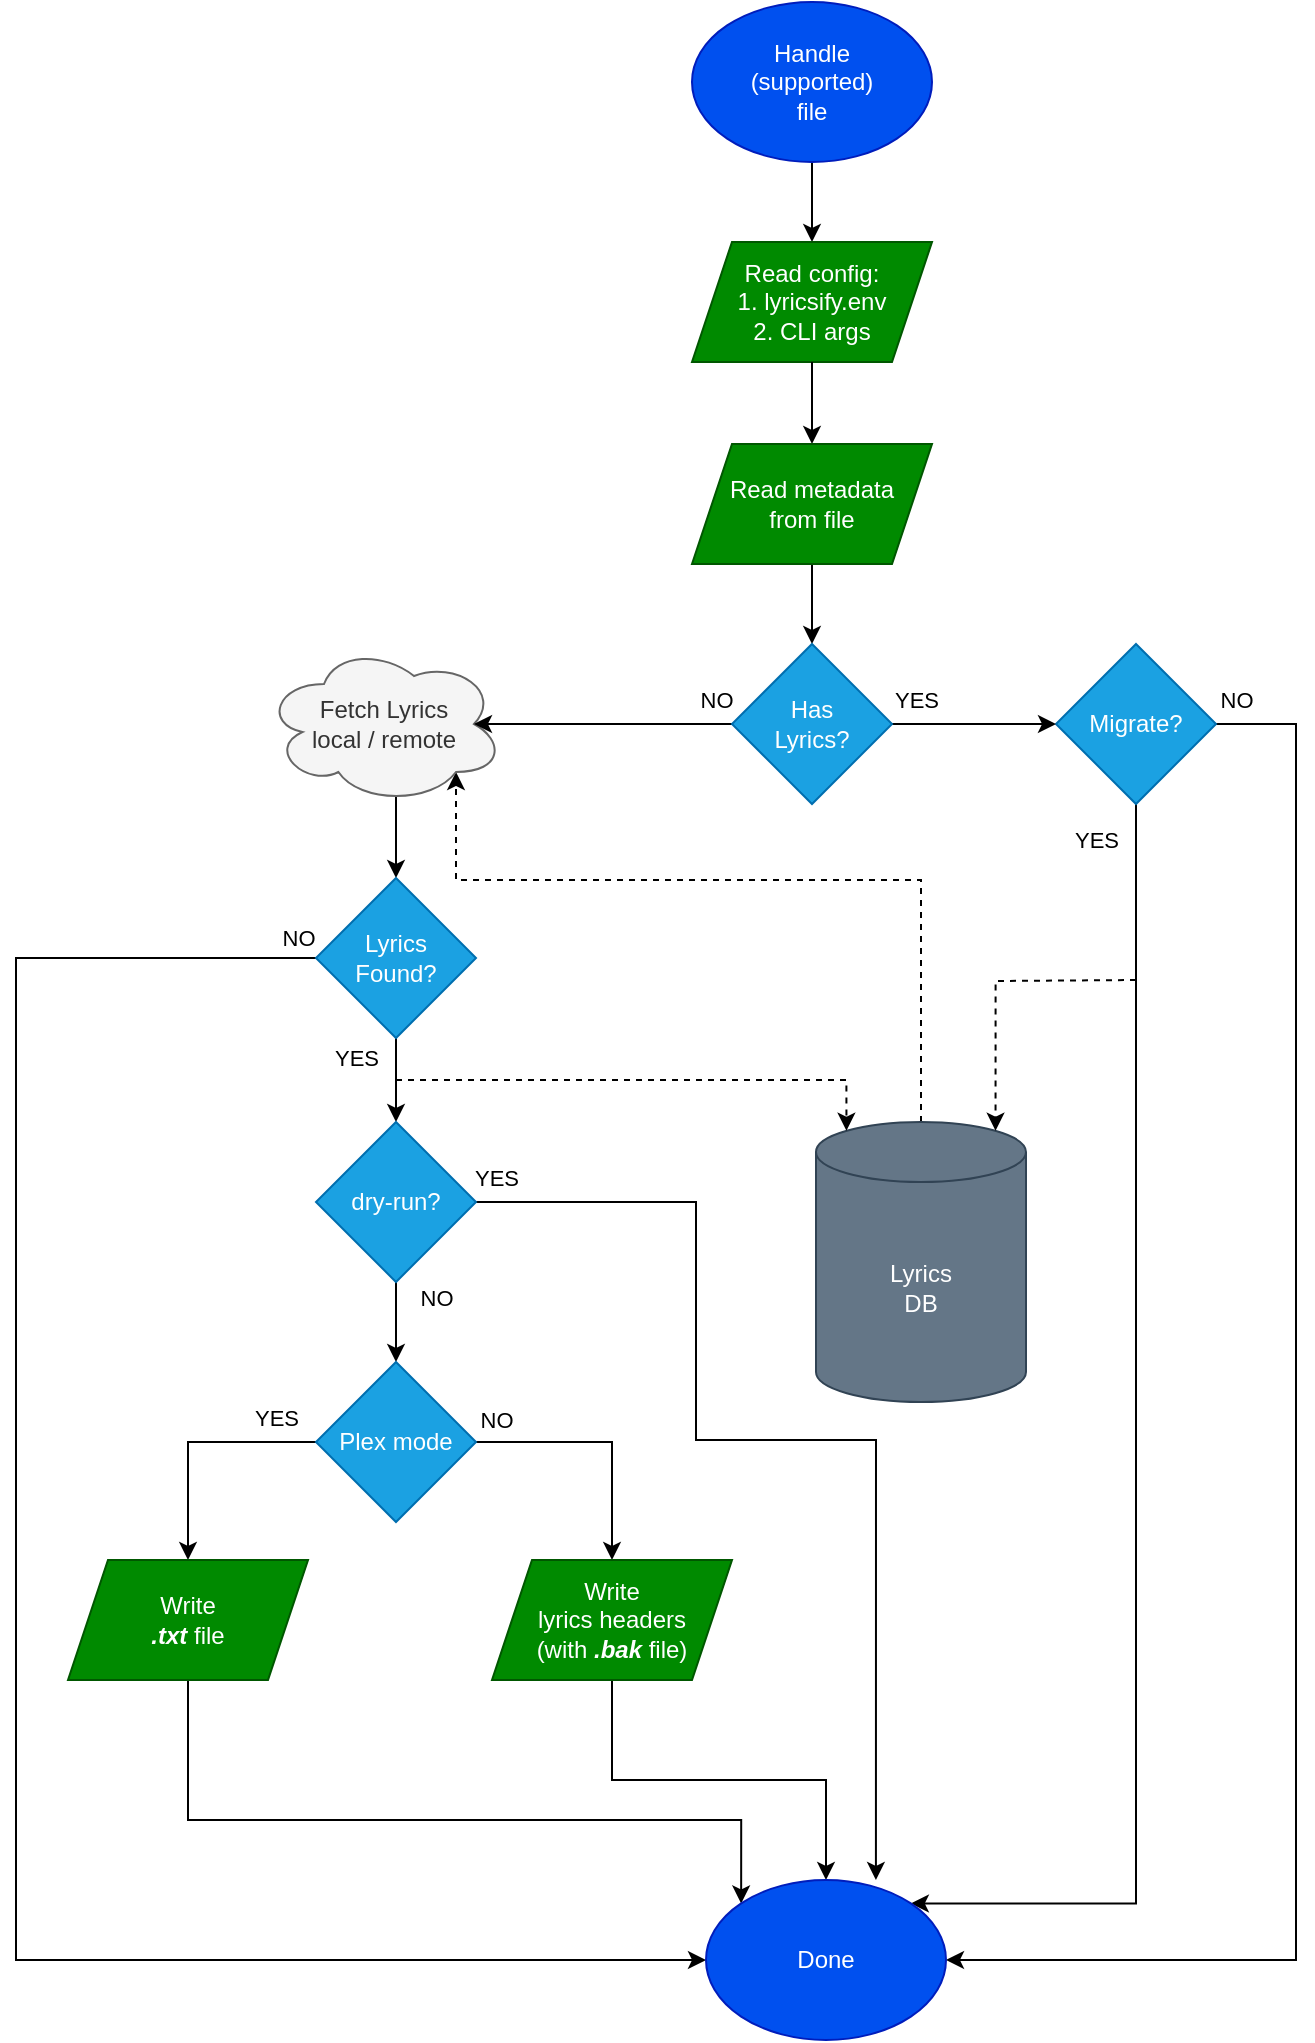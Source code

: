 <mxfile version="16.5.1" type="device"><diagram id="SEsswe14N99aAFufHNMD" name="Page-1"><mxGraphModel dx="2062" dy="1217" grid="1" gridSize="10" guides="1" tooltips="1" connect="1" arrows="1" fold="1" page="1" pageScale="1" pageWidth="850" pageHeight="1100" math="0" shadow="0"><root><mxCell id="0"/><mxCell id="1" parent="0"/><mxCell id="lCx1-SGz_Rp-h3dZsx-p-7" style="edgeStyle=orthogonalEdgeStyle;rounded=0;orthogonalLoop=1;jettySize=auto;html=1;exitX=0.5;exitY=1;exitDx=0;exitDy=0;entryX=0.5;entryY=0;entryDx=0;entryDy=0;" edge="1" parent="1" source="lCx1-SGz_Rp-h3dZsx-p-1" target="lCx1-SGz_Rp-h3dZsx-p-2"><mxGeometry relative="1" as="geometry"/></mxCell><mxCell id="lCx1-SGz_Rp-h3dZsx-p-1" value="Handle&lt;br&gt;(supported)&lt;br&gt;file" style="ellipse;whiteSpace=wrap;html=1;fillColor=#0050ef;fontColor=#ffffff;strokeColor=#001DBC;" vertex="1" parent="1"><mxGeometry x="428" y="41" width="120" height="80" as="geometry"/></mxCell><mxCell id="lCx1-SGz_Rp-h3dZsx-p-2" value="Read config:&lt;br&gt;1. lyricsify.env&lt;br&gt;2. CLI args" style="shape=parallelogram;perimeter=parallelogramPerimeter;whiteSpace=wrap;html=1;fixedSize=1;fillColor=#008a00;fontColor=#ffffff;strokeColor=#005700;" vertex="1" parent="1"><mxGeometry x="428" y="161" width="120" height="60" as="geometry"/></mxCell><mxCell id="lCx1-SGz_Rp-h3dZsx-p-17" style="edgeStyle=orthogonalEdgeStyle;rounded=0;orthogonalLoop=1;jettySize=auto;html=1;exitX=0.5;exitY=1;exitDx=0;exitDy=0;entryX=0.5;entryY=0;entryDx=0;entryDy=0;" edge="1" parent="1" source="lCx1-SGz_Rp-h3dZsx-p-2" target="lCx1-SGz_Rp-h3dZsx-p-15"><mxGeometry relative="1" as="geometry"><mxPoint x="488" y="216" as="sourcePoint"/><mxPoint x="495" y="256" as="targetPoint"/></mxGeometry></mxCell><mxCell id="lCx1-SGz_Rp-h3dZsx-p-21" value="YES" style="edgeStyle=orthogonalEdgeStyle;rounded=0;orthogonalLoop=1;jettySize=auto;html=1;exitX=0.5;exitY=1;exitDx=0;exitDy=0;entryX=1;entryY=0;entryDx=0;entryDy=0;" edge="1" parent="1" source="lCx1-SGz_Rp-h3dZsx-p-4" target="lCx1-SGz_Rp-h3dZsx-p-47"><mxGeometry x="-0.946" y="-20" relative="1" as="geometry"><Array as="points"><mxPoint x="650" y="992"/></Array><mxPoint as="offset"/></mxGeometry></mxCell><mxCell id="lCx1-SGz_Rp-h3dZsx-p-40" value="NO" style="edgeStyle=orthogonalEdgeStyle;rounded=0;orthogonalLoop=1;jettySize=auto;html=1;exitX=1;exitY=0.5;exitDx=0;exitDy=0;entryX=1;entryY=0.5;entryDx=0;entryDy=0;" edge="1" parent="1" source="lCx1-SGz_Rp-h3dZsx-p-4" target="lCx1-SGz_Rp-h3dZsx-p-47"><mxGeometry x="-0.976" y="12" relative="1" as="geometry"><mxPoint x="740" y="402" as="targetPoint"/><Array as="points"><mxPoint x="730" y="402"/><mxPoint x="730" y="1020"/></Array><mxPoint as="offset"/></mxGeometry></mxCell><mxCell id="lCx1-SGz_Rp-h3dZsx-p-4" value="Migrate?" style="rhombus;whiteSpace=wrap;html=1;fillColor=#1ba1e2;fontColor=#ffffff;strokeColor=#006EAF;" vertex="1" parent="1"><mxGeometry x="610" y="362" width="80" height="80" as="geometry"/></mxCell><mxCell id="lCx1-SGz_Rp-h3dZsx-p-59" style="edgeStyle=orthogonalEdgeStyle;rounded=0;orthogonalLoop=1;jettySize=auto;html=1;exitX=0.5;exitY=0;exitDx=0;exitDy=0;exitPerimeter=0;entryX=0.8;entryY=0.8;entryDx=0;entryDy=0;entryPerimeter=0;fontColor=#303030;dashed=1;" edge="1" parent="1" source="lCx1-SGz_Rp-h3dZsx-p-6" target="lCx1-SGz_Rp-h3dZsx-p-12"><mxGeometry relative="1" as="geometry"><Array as="points"><mxPoint x="543" y="480"/><mxPoint x="310" y="480"/></Array></mxGeometry></mxCell><mxCell id="lCx1-SGz_Rp-h3dZsx-p-6" value="Lyrics&lt;br&gt;DB" style="shape=cylinder3;whiteSpace=wrap;html=1;boundedLbl=1;backgroundOutline=1;size=15;fillColor=#647687;strokeColor=#314354;fontColor=#ffffff;" vertex="1" parent="1"><mxGeometry x="490" y="601" width="105" height="140" as="geometry"/></mxCell><mxCell id="lCx1-SGz_Rp-h3dZsx-p-58" style="edgeStyle=orthogonalEdgeStyle;rounded=0;orthogonalLoop=1;jettySize=auto;html=1;exitX=0.55;exitY=0.95;exitDx=0;exitDy=0;exitPerimeter=0;entryX=0.5;entryY=0;entryDx=0;entryDy=0;" edge="1" parent="1" source="lCx1-SGz_Rp-h3dZsx-p-12" target="lCx1-SGz_Rp-h3dZsx-p-25"><mxGeometry relative="1" as="geometry"/></mxCell><mxCell id="lCx1-SGz_Rp-h3dZsx-p-12" value="Fetch Lyrics&lt;br&gt;local / remote" style="ellipse;shape=cloud;whiteSpace=wrap;html=1;fontColor=#333333;fillColor=#f5f5f5;strokeColor=#666666;" vertex="1" parent="1"><mxGeometry x="214" y="362" width="120" height="80" as="geometry"/></mxCell><mxCell id="lCx1-SGz_Rp-h3dZsx-p-19" style="edgeStyle=orthogonalEdgeStyle;rounded=0;orthogonalLoop=1;jettySize=auto;html=1;exitX=0.5;exitY=1;exitDx=0;exitDy=0;entryX=0.5;entryY=0;entryDx=0;entryDy=0;" edge="1" parent="1" source="lCx1-SGz_Rp-h3dZsx-p-15" target="lCx1-SGz_Rp-h3dZsx-p-16"><mxGeometry relative="1" as="geometry"/></mxCell><mxCell id="lCx1-SGz_Rp-h3dZsx-p-15" value="Read metadata&lt;br&gt;from file" style="shape=parallelogram;perimeter=parallelogramPerimeter;whiteSpace=wrap;html=1;fixedSize=1;fillColor=#008a00;fontColor=#ffffff;strokeColor=#005700;" vertex="1" parent="1"><mxGeometry x="428" y="262" width="120" height="60" as="geometry"/></mxCell><mxCell id="lCx1-SGz_Rp-h3dZsx-p-20" value="YES" style="edgeStyle=orthogonalEdgeStyle;rounded=0;orthogonalLoop=1;jettySize=auto;html=1;exitX=1;exitY=0.5;exitDx=0;exitDy=0;entryX=0;entryY=0.5;entryDx=0;entryDy=0;" edge="1" parent="1" source="lCx1-SGz_Rp-h3dZsx-p-16" target="lCx1-SGz_Rp-h3dZsx-p-4"><mxGeometry x="-0.707" y="12" relative="1" as="geometry"><mxPoint as="offset"/></mxGeometry></mxCell><mxCell id="lCx1-SGz_Rp-h3dZsx-p-23" value="NO" style="edgeStyle=orthogonalEdgeStyle;rounded=0;orthogonalLoop=1;jettySize=auto;html=1;exitX=0;exitY=0.5;exitDx=0;exitDy=0;entryX=0.875;entryY=0.5;entryDx=0;entryDy=0;entryPerimeter=0;" edge="1" parent="1" source="lCx1-SGz_Rp-h3dZsx-p-16" target="lCx1-SGz_Rp-h3dZsx-p-12"><mxGeometry x="-0.876" y="-12" relative="1" as="geometry"><mxPoint x="370" y="402" as="targetPoint"/><mxPoint as="offset"/></mxGeometry></mxCell><mxCell id="lCx1-SGz_Rp-h3dZsx-p-16" value="Has&lt;br&gt;Lyrics?" style="rhombus;whiteSpace=wrap;html=1;fillColor=#1ba1e2;fontColor=#ffffff;strokeColor=#006EAF;" vertex="1" parent="1"><mxGeometry x="448" y="362" width="80" height="80" as="geometry"/></mxCell><mxCell id="lCx1-SGz_Rp-h3dZsx-p-27" value="YES" style="edgeStyle=orthogonalEdgeStyle;rounded=0;orthogonalLoop=1;jettySize=auto;html=1;exitX=0.5;exitY=1;exitDx=0;exitDy=0;entryX=0.5;entryY=0;entryDx=0;entryDy=0;" edge="1" parent="1" source="lCx1-SGz_Rp-h3dZsx-p-25" target="lCx1-SGz_Rp-h3dZsx-p-28"><mxGeometry x="-0.524" y="-20" relative="1" as="geometry"><mxPoint as="offset"/></mxGeometry></mxCell><mxCell id="lCx1-SGz_Rp-h3dZsx-p-55" value="NO" style="edgeStyle=orthogonalEdgeStyle;rounded=0;orthogonalLoop=1;jettySize=auto;html=1;exitX=0;exitY=0.5;exitDx=0;exitDy=0;entryX=0;entryY=0.5;entryDx=0;entryDy=0;" edge="1" parent="1" source="lCx1-SGz_Rp-h3dZsx-p-25" target="lCx1-SGz_Rp-h3dZsx-p-47"><mxGeometry x="-0.981" y="-10" relative="1" as="geometry"><Array as="points"><mxPoint x="90" y="519"/><mxPoint x="90" y="1020"/></Array><mxPoint as="offset"/></mxGeometry></mxCell><mxCell id="lCx1-SGz_Rp-h3dZsx-p-25" value="Lyrics&lt;br&gt;Found?" style="rhombus;whiteSpace=wrap;html=1;fillColor=#1ba1e2;fontColor=#ffffff;strokeColor=#006EAF;" vertex="1" parent="1"><mxGeometry x="240" y="479" width="80" height="80" as="geometry"/></mxCell><mxCell id="lCx1-SGz_Rp-h3dZsx-p-31" value="NO" style="edgeStyle=orthogonalEdgeStyle;rounded=0;orthogonalLoop=1;jettySize=auto;html=1;exitX=0.5;exitY=1;exitDx=0;exitDy=0;entryX=0.5;entryY=0;entryDx=0;entryDy=0;" edge="1" parent="1" source="lCx1-SGz_Rp-h3dZsx-p-28" target="lCx1-SGz_Rp-h3dZsx-p-30"><mxGeometry x="-0.6" y="20" relative="1" as="geometry"><mxPoint as="offset"/></mxGeometry></mxCell><mxCell id="lCx1-SGz_Rp-h3dZsx-p-43" value="YES" style="edgeStyle=orthogonalEdgeStyle;rounded=0;orthogonalLoop=1;jettySize=auto;html=1;exitX=1;exitY=0.5;exitDx=0;exitDy=0;entryX=0.708;entryY=0;entryDx=0;entryDy=0;entryPerimeter=0;" edge="1" parent="1" source="lCx1-SGz_Rp-h3dZsx-p-28" target="lCx1-SGz_Rp-h3dZsx-p-47"><mxGeometry x="-0.965" y="12" relative="1" as="geometry"><mxPoint x="350" y="612" as="targetPoint"/><Array as="points"><mxPoint x="430" y="641"/><mxPoint x="430" y="760"/><mxPoint x="520" y="760"/></Array><mxPoint as="offset"/></mxGeometry></mxCell><mxCell id="lCx1-SGz_Rp-h3dZsx-p-28" value="dry-run?" style="rhombus;whiteSpace=wrap;html=1;fillColor=#1ba1e2;fontColor=#ffffff;strokeColor=#006EAF;" vertex="1" parent="1"><mxGeometry x="240" y="601" width="80" height="80" as="geometry"/></mxCell><mxCell id="lCx1-SGz_Rp-h3dZsx-p-29" value="" style="edgeStyle=orthogonalEdgeStyle;rounded=0;orthogonalLoop=1;jettySize=auto;html=1;entryX=0.145;entryY=0;entryDx=0;entryDy=4.35;entryPerimeter=0;dashed=1;" edge="1" parent="1" target="lCx1-SGz_Rp-h3dZsx-p-6"><mxGeometry x="-0.855" y="10" relative="1" as="geometry"><mxPoint x="280" y="580" as="sourcePoint"/><mxPoint x="374" y="572" as="targetPoint"/><mxPoint as="offset"/><Array as="points"><mxPoint x="340" y="580"/><mxPoint x="505" y="580"/></Array></mxGeometry></mxCell><mxCell id="lCx1-SGz_Rp-h3dZsx-p-33" value="YES" style="edgeStyle=orthogonalEdgeStyle;rounded=0;orthogonalLoop=1;jettySize=auto;html=1;exitX=0;exitY=0.5;exitDx=0;exitDy=0;" edge="1" parent="1" source="lCx1-SGz_Rp-h3dZsx-p-30" target="lCx1-SGz_Rp-h3dZsx-p-32"><mxGeometry x="-0.677" y="-12" relative="1" as="geometry"><mxPoint as="offset"/></mxGeometry></mxCell><mxCell id="lCx1-SGz_Rp-h3dZsx-p-57" value="NO" style="edgeStyle=orthogonalEdgeStyle;rounded=0;orthogonalLoop=1;jettySize=auto;html=1;exitX=1;exitY=0.5;exitDx=0;exitDy=0;" edge="1" parent="1" source="lCx1-SGz_Rp-h3dZsx-p-30" target="lCx1-SGz_Rp-h3dZsx-p-34"><mxGeometry x="-0.843" y="11" relative="1" as="geometry"><mxPoint as="offset"/></mxGeometry></mxCell><mxCell id="lCx1-SGz_Rp-h3dZsx-p-30" value="Plex mode" style="rhombus;whiteSpace=wrap;html=1;fillColor=#1ba1e2;fontColor=#ffffff;strokeColor=#006EAF;" vertex="1" parent="1"><mxGeometry x="240" y="721" width="80" height="80" as="geometry"/></mxCell><mxCell id="lCx1-SGz_Rp-h3dZsx-p-49" style="edgeStyle=orthogonalEdgeStyle;rounded=0;orthogonalLoop=1;jettySize=auto;html=1;exitX=0.5;exitY=1;exitDx=0;exitDy=0;entryX=0;entryY=0;entryDx=0;entryDy=0;" edge="1" parent="1" source="lCx1-SGz_Rp-h3dZsx-p-32" target="lCx1-SGz_Rp-h3dZsx-p-47"><mxGeometry relative="1" as="geometry"><Array as="points"><mxPoint x="176" y="950"/><mxPoint x="453" y="950"/></Array></mxGeometry></mxCell><mxCell id="lCx1-SGz_Rp-h3dZsx-p-32" value="Write &lt;br&gt;&lt;b&gt;&lt;i&gt;.txt&lt;/i&gt;&lt;/b&gt; file" style="shape=parallelogram;perimeter=parallelogramPerimeter;whiteSpace=wrap;html=1;fixedSize=1;fillColor=#008a00;fontColor=#ffffff;strokeColor=#005700;" vertex="1" parent="1"><mxGeometry x="116" y="820" width="120" height="60" as="geometry"/></mxCell><mxCell id="lCx1-SGz_Rp-h3dZsx-p-48" style="edgeStyle=orthogonalEdgeStyle;rounded=0;orthogonalLoop=1;jettySize=auto;html=1;exitX=0.5;exitY=1;exitDx=0;exitDy=0;" edge="1" parent="1" source="lCx1-SGz_Rp-h3dZsx-p-34" target="lCx1-SGz_Rp-h3dZsx-p-47"><mxGeometry relative="1" as="geometry"/></mxCell><mxCell id="lCx1-SGz_Rp-h3dZsx-p-34" value="Write&lt;br&gt;lyrics headers&lt;br&gt;(with &lt;b&gt;&lt;i&gt;.bak&lt;/i&gt;&lt;/b&gt; file)" style="shape=parallelogram;perimeter=parallelogramPerimeter;whiteSpace=wrap;html=1;fixedSize=1;fillColor=#008a00;fontColor=#ffffff;strokeColor=#005700;" vertex="1" parent="1"><mxGeometry x="328" y="820" width="120" height="60" as="geometry"/></mxCell><mxCell id="lCx1-SGz_Rp-h3dZsx-p-47" value="Done" style="ellipse;whiteSpace=wrap;html=1;fillColor=#0050ef;fontColor=#ffffff;strokeColor=#001DBC;" vertex="1" parent="1"><mxGeometry x="435" y="980" width="120" height="80" as="geometry"/></mxCell><mxCell id="lCx1-SGz_Rp-h3dZsx-p-51" value="" style="edgeStyle=orthogonalEdgeStyle;rounded=0;orthogonalLoop=1;jettySize=auto;html=1;entryX=0.855;entryY=0;entryDx=0;entryDy=4.35;entryPerimeter=0;dashed=1;" edge="1" parent="1" target="lCx1-SGz_Rp-h3dZsx-p-6"><mxGeometry x="-0.855" y="10" relative="1" as="geometry"><mxPoint x="650" y="530" as="sourcePoint"/><mxPoint x="468.225" y="596.35" as="targetPoint"/><mxPoint as="offset"/></mxGeometry></mxCell></root></mxGraphModel></diagram></mxfile>